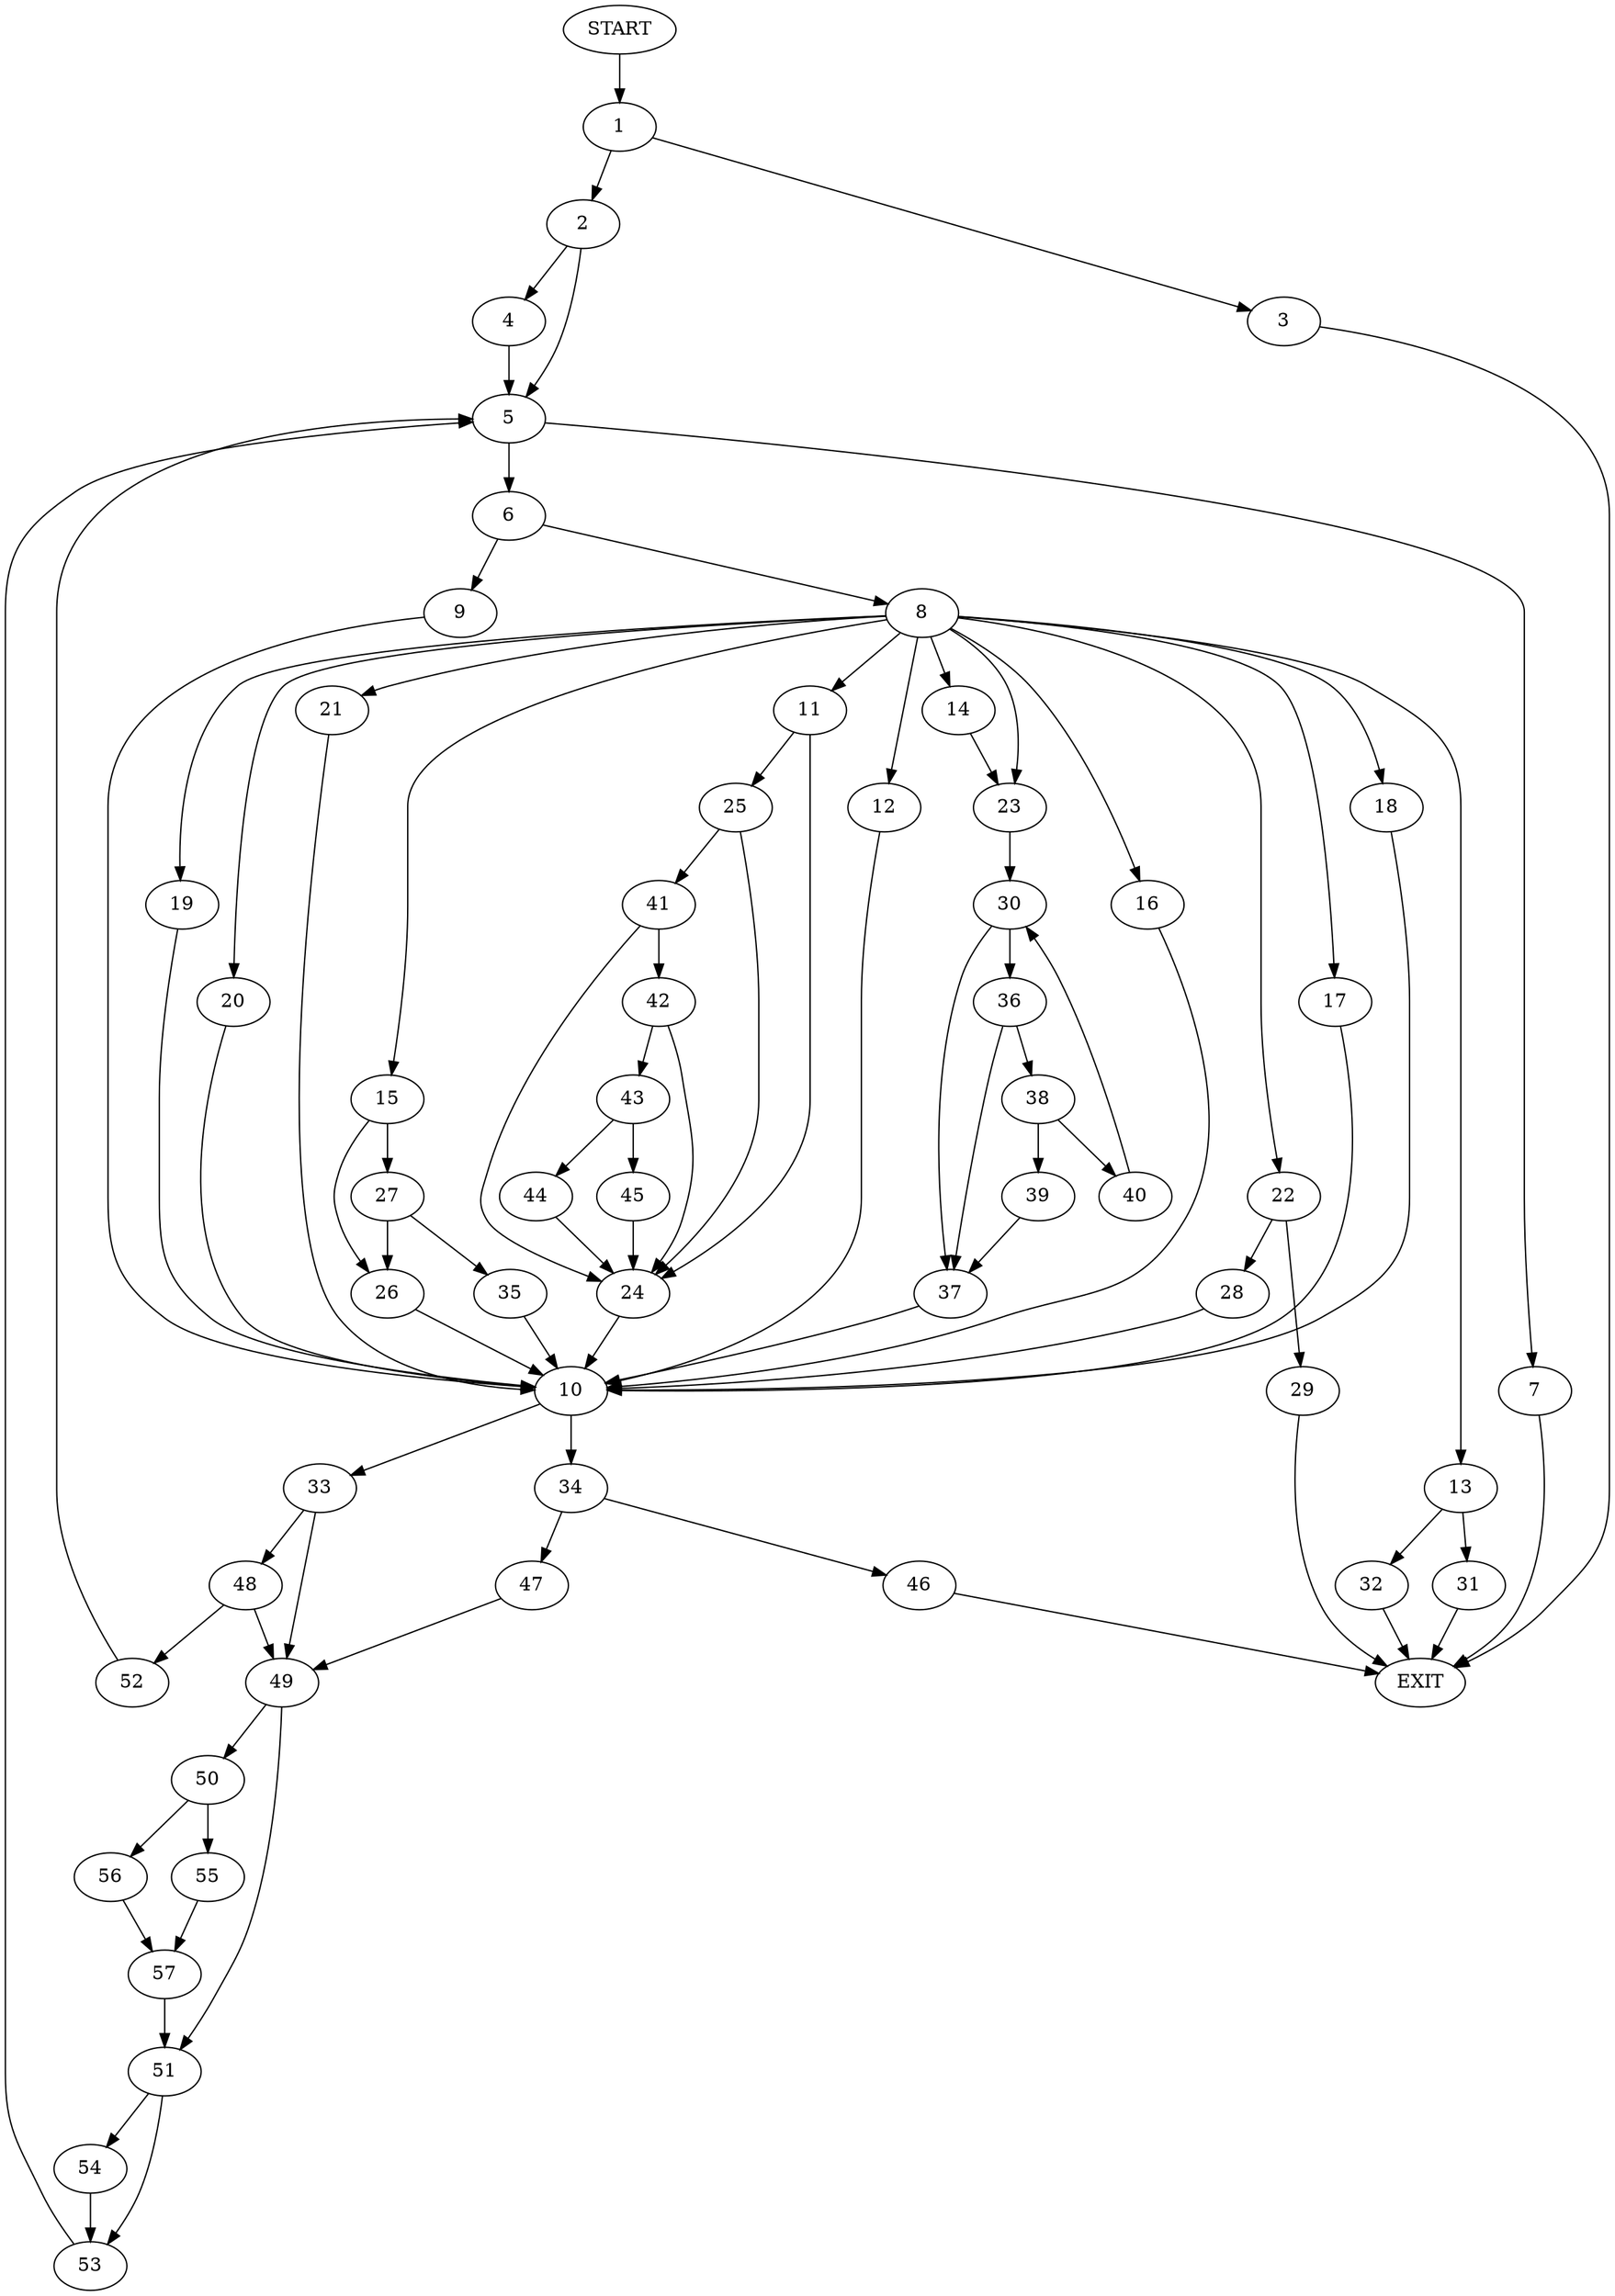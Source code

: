 digraph {
0 [label="START"]
58 [label="EXIT"]
0 -> 1
1 -> 2
1 -> 3
3 -> 58
2 -> 4
2 -> 5
5 -> 6
5 -> 7
4 -> 5
6 -> 8
6 -> 9
7 -> 58
9 -> 10
8 -> 11
8 -> 12
8 -> 13
8 -> 14
8 -> 15
8 -> 16
8 -> 17
8 -> 18
8 -> 19
8 -> 20
8 -> 21
8 -> 22
8 -> 23
18 -> 10
11 -> 24
11 -> 25
16 -> 10
15 -> 26
15 -> 27
22 -> 28
22 -> 29
21 -> 10
14 -> 23
23 -> 30
19 -> 10
17 -> 10
12 -> 10
20 -> 10
13 -> 31
13 -> 32
10 -> 33
10 -> 34
26 -> 10
27 -> 26
27 -> 35
35 -> 10
30 -> 36
30 -> 37
37 -> 10
36 -> 37
36 -> 38
38 -> 39
38 -> 40
39 -> 37
40 -> 30
28 -> 10
29 -> 58
32 -> 58
31 -> 58
24 -> 10
25 -> 24
25 -> 41
41 -> 24
41 -> 42
42 -> 24
42 -> 43
43 -> 44
43 -> 45
45 -> 24
44 -> 24
34 -> 46
34 -> 47
33 -> 48
33 -> 49
46 -> 58
47 -> 49
49 -> 50
49 -> 51
48 -> 49
48 -> 52
52 -> 5
51 -> 53
51 -> 54
50 -> 55
50 -> 56
56 -> 57
55 -> 57
57 -> 51
54 -> 53
53 -> 5
}

